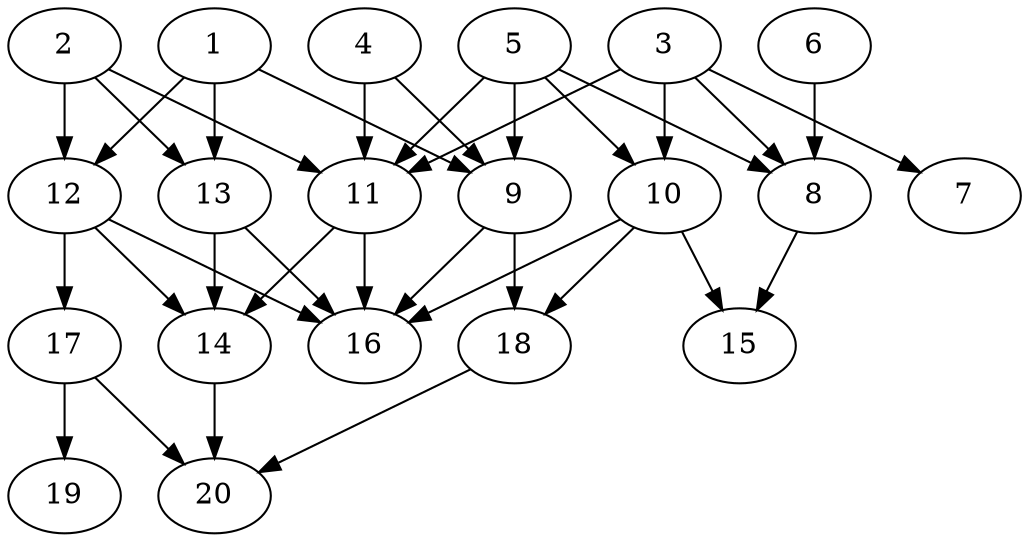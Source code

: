 // DAG automatically generated by daggen at Tue Aug  6 16:20:30 2019
// ./daggen --dot -n 20 --ccr 0.5 --fat 0.6 --regular 0.5 --density 0.6 --mindata 5242880 --maxdata 52428800 
digraph G {
  1 [size="100794368", alpha="0.06", expect_size="50397184"] 
  1 -> 9 [size ="50397184"]
  1 -> 12 [size ="50397184"]
  1 -> 13 [size ="50397184"]
  2 [size="34199552", alpha="0.12", expect_size="17099776"] 
  2 -> 11 [size ="17099776"]
  2 -> 12 [size ="17099776"]
  2 -> 13 [size ="17099776"]
  3 [size="59701248", alpha="0.12", expect_size="29850624"] 
  3 -> 7 [size ="29850624"]
  3 -> 8 [size ="29850624"]
  3 -> 10 [size ="29850624"]
  3 -> 11 [size ="29850624"]
  4 [size="50364416", alpha="0.10", expect_size="25182208"] 
  4 -> 9 [size ="25182208"]
  4 -> 11 [size ="25182208"]
  5 [size="71966720", alpha="0.14", expect_size="35983360"] 
  5 -> 8 [size ="35983360"]
  5 -> 9 [size ="35983360"]
  5 -> 10 [size ="35983360"]
  5 -> 11 [size ="35983360"]
  6 [size="67573760", alpha="0.11", expect_size="33786880"] 
  6 -> 8 [size ="33786880"]
  7 [size="53030912", alpha="0.12", expect_size="26515456"] 
  8 [size="60479488", alpha="0.06", expect_size="30239744"] 
  8 -> 15 [size ="30239744"]
  9 [size="53313536", alpha="0.19", expect_size="26656768"] 
  9 -> 16 [size ="26656768"]
  9 -> 18 [size ="26656768"]
  10 [size="15812608", alpha="0.06", expect_size="7906304"] 
  10 -> 15 [size ="7906304"]
  10 -> 16 [size ="7906304"]
  10 -> 18 [size ="7906304"]
  11 [size="80533504", alpha="0.05", expect_size="40266752"] 
  11 -> 14 [size ="40266752"]
  11 -> 16 [size ="40266752"]
  12 [size="13322240", alpha="0.07", expect_size="6661120"] 
  12 -> 14 [size ="6661120"]
  12 -> 16 [size ="6661120"]
  12 -> 17 [size ="6661120"]
  13 [size="72046592", alpha="0.02", expect_size="36023296"] 
  13 -> 14 [size ="36023296"]
  13 -> 16 [size ="36023296"]
  14 [size="33155072", alpha="0.06", expect_size="16577536"] 
  14 -> 20 [size ="16577536"]
  15 [size="78004224", alpha="0.08", expect_size="39002112"] 
  16 [size="47654912", alpha="0.20", expect_size="23827456"] 
  17 [size="99780608", alpha="0.17", expect_size="49890304"] 
  17 -> 19 [size ="49890304"]
  17 -> 20 [size ="49890304"]
  18 [size="59924480", alpha="0.08", expect_size="29962240"] 
  18 -> 20 [size ="29962240"]
  19 [size="89980928", alpha="0.03", expect_size="44990464"] 
  20 [size="86190080", alpha="0.12", expect_size="43095040"] 
}
